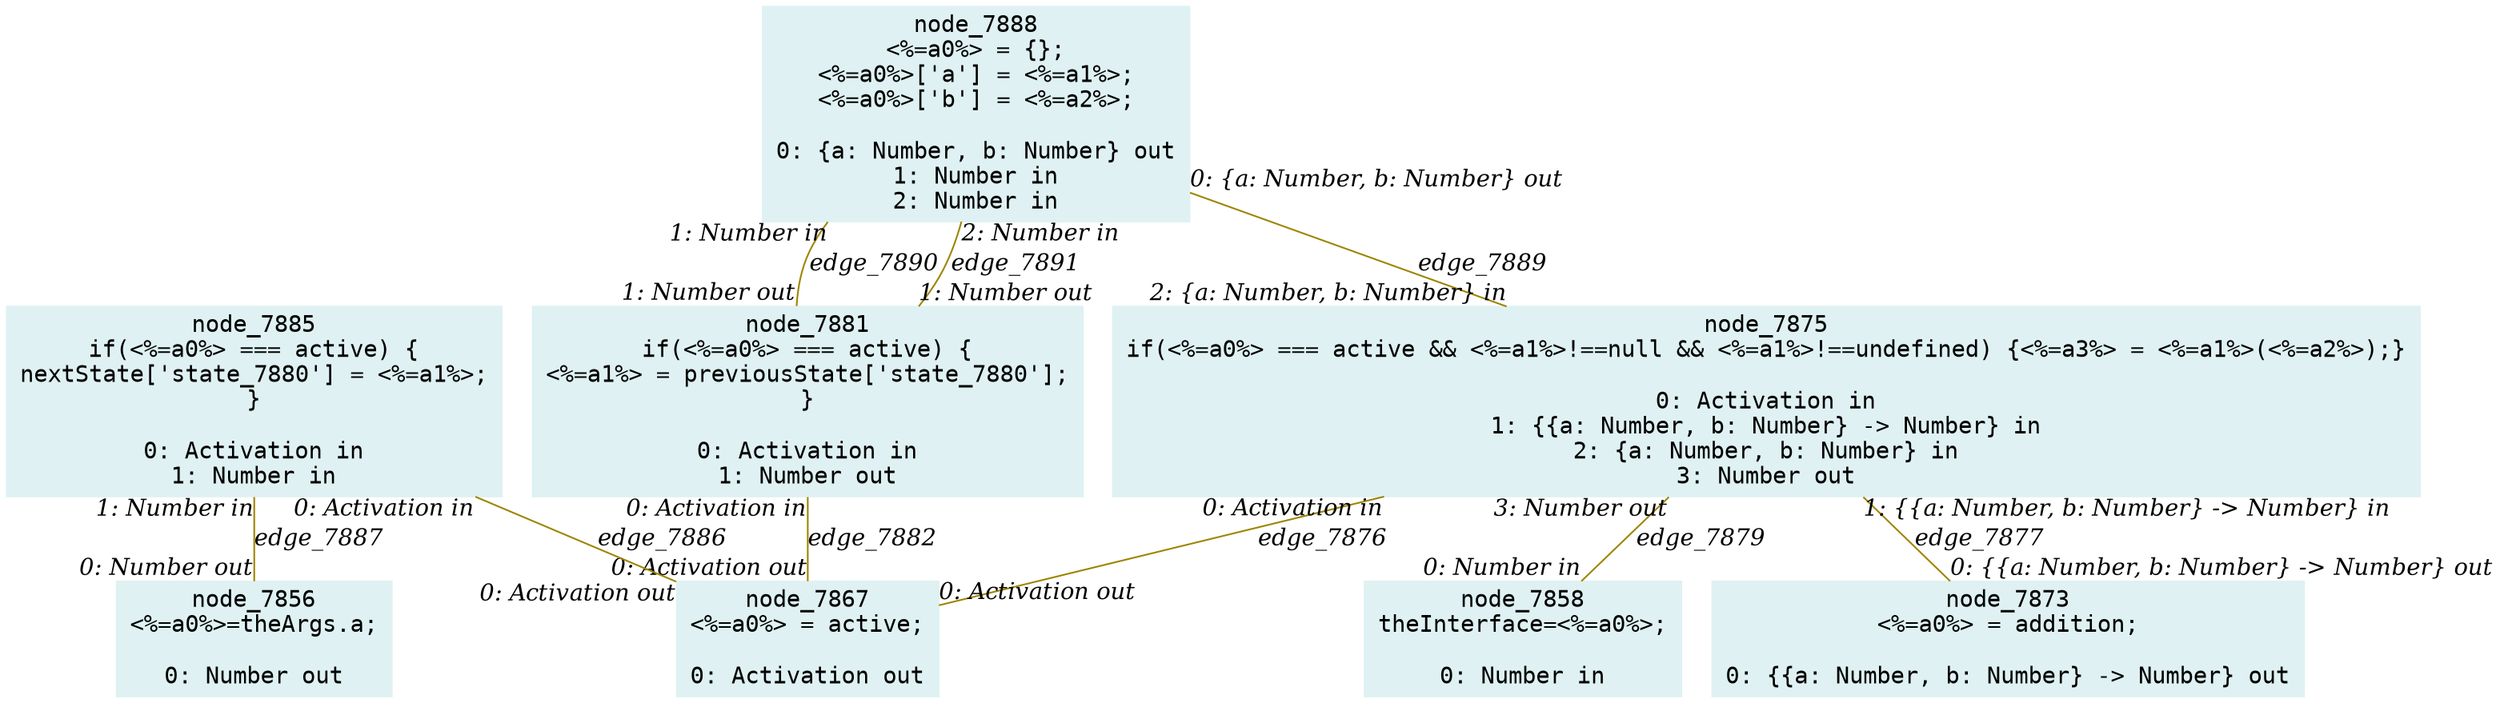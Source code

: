 digraph g{node_7856 [shape="box", style="filled", color="#dff1f2", fontname="Courier", label="node_7856
<%=a0%>=theArgs.a;

0: Number out" ]
node_7858 [shape="box", style="filled", color="#dff1f2", fontname="Courier", label="node_7858
theInterface=<%=a0%>;

0: Number in" ]
node_7867 [shape="box", style="filled", color="#dff1f2", fontname="Courier", label="node_7867
<%=a0%> = active;

0: Activation out" ]
node_7873 [shape="box", style="filled", color="#dff1f2", fontname="Courier", label="node_7873
<%=a0%> = addition;

0: {{a: Number, b: Number} -> Number} out" ]
node_7875 [shape="box", style="filled", color="#dff1f2", fontname="Courier", label="node_7875
if(<%=a0%> === active && <%=a1%>!==null && <%=a1%>!==undefined) {<%=a3%> = <%=a1%>(<%=a2%>);}

0: Activation in
1: {{a: Number, b: Number} -> Number} in
2: {a: Number, b: Number} in
3: Number out" ]
node_7881 [shape="box", style="filled", color="#dff1f2", fontname="Courier", label="node_7881
if(<%=a0%> === active) {
<%=a1%> = previousState['state_7880'];
}

0: Activation in
1: Number out" ]
node_7885 [shape="box", style="filled", color="#dff1f2", fontname="Courier", label="node_7885
if(<%=a0%> === active) {
nextState['state_7880'] = <%=a1%>;
}

0: Activation in
1: Number in" ]
node_7888 [shape="box", style="filled", color="#dff1f2", fontname="Courier", label="node_7888
<%=a0%> = {};
<%=a0%>['a'] = <%=a1%>;
<%=a0%>['b'] = <%=a2%>;

0: {a: Number, b: Number} out
1: Number in
2: Number in" ]
node_7875 -> node_7867 [dir=none, arrowHead=none, fontname="Times-Italic", arrowsize=1, color="#9d8400", label="edge_7876",  headlabel="0: Activation out", taillabel="0: Activation in" ]
node_7875 -> node_7873 [dir=none, arrowHead=none, fontname="Times-Italic", arrowsize=1, color="#9d8400", label="edge_7877",  headlabel="0: {{a: Number, b: Number} -> Number} out", taillabel="1: {{a: Number, b: Number} -> Number} in" ]
node_7875 -> node_7858 [dir=none, arrowHead=none, fontname="Times-Italic", arrowsize=1, color="#9d8400", label="edge_7879",  headlabel="0: Number in", taillabel="3: Number out" ]
node_7881 -> node_7867 [dir=none, arrowHead=none, fontname="Times-Italic", arrowsize=1, color="#9d8400", label="edge_7882",  headlabel="0: Activation out", taillabel="0: Activation in" ]
node_7885 -> node_7867 [dir=none, arrowHead=none, fontname="Times-Italic", arrowsize=1, color="#9d8400", label="edge_7886",  headlabel="0: Activation out", taillabel="0: Activation in" ]
node_7885 -> node_7856 [dir=none, arrowHead=none, fontname="Times-Italic", arrowsize=1, color="#9d8400", label="edge_7887",  headlabel="0: Number out", taillabel="1: Number in" ]
node_7888 -> node_7875 [dir=none, arrowHead=none, fontname="Times-Italic", arrowsize=1, color="#9d8400", label="edge_7889",  headlabel="2: {a: Number, b: Number} in", taillabel="0: {a: Number, b: Number} out" ]
node_7888 -> node_7881 [dir=none, arrowHead=none, fontname="Times-Italic", arrowsize=1, color="#9d8400", label="edge_7890",  headlabel="1: Number out", taillabel="1: Number in" ]
node_7888 -> node_7881 [dir=none, arrowHead=none, fontname="Times-Italic", arrowsize=1, color="#9d8400", label="edge_7891",  headlabel="1: Number out", taillabel="2: Number in" ]
}